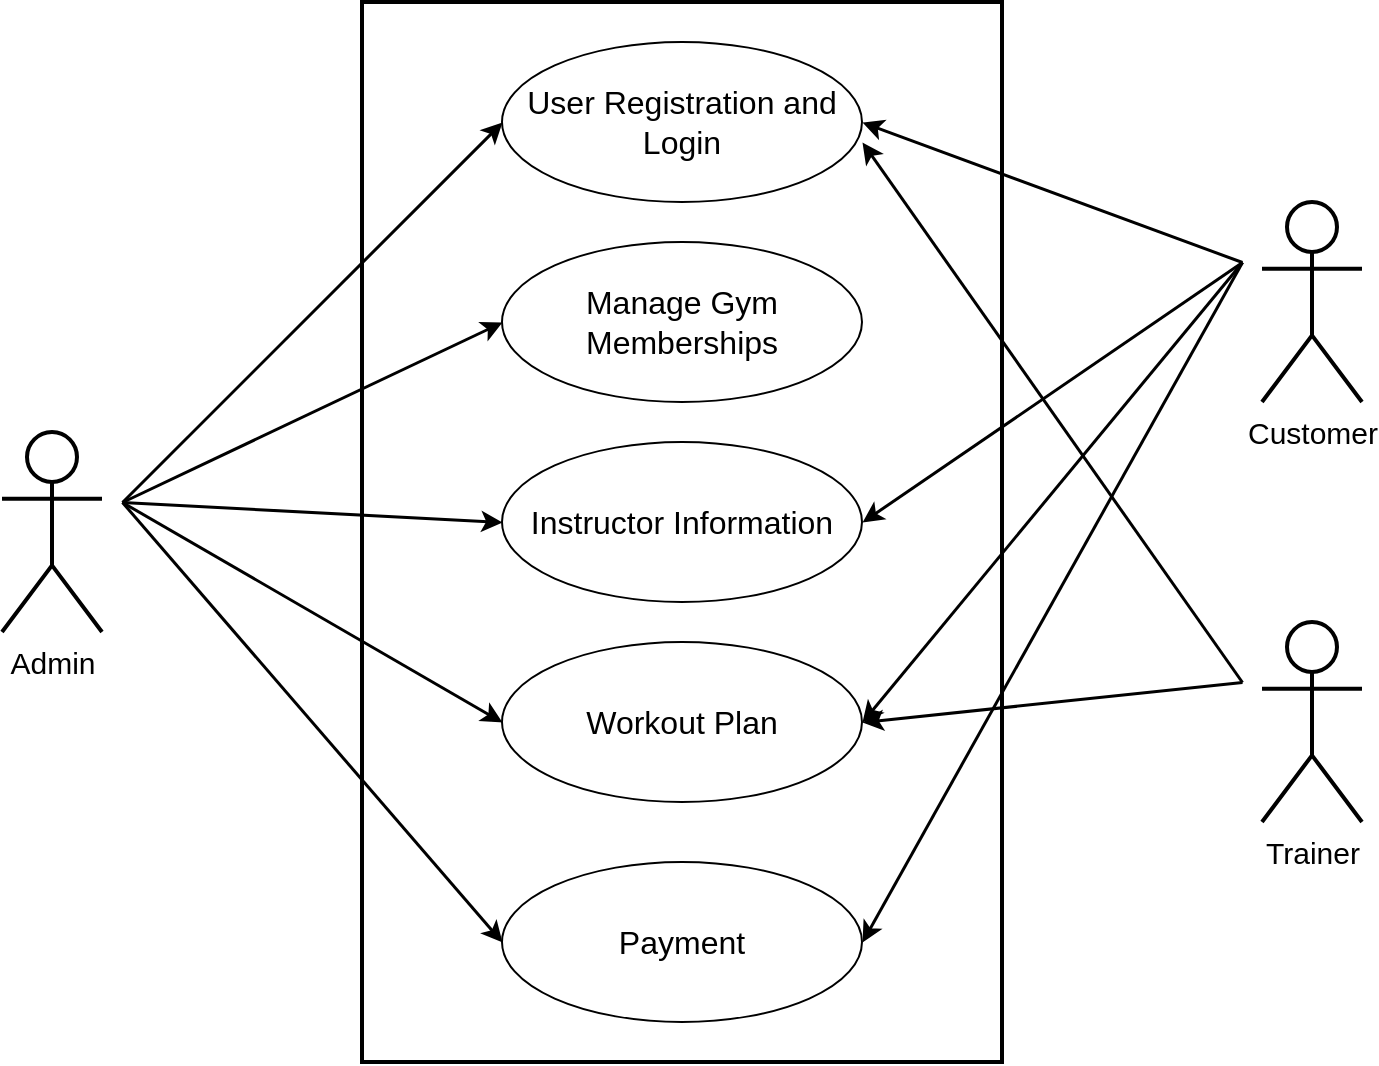 <mxfile version="21.0.2" type="device"><diagram name="Page-1" id="-RON6wynFtq1jpMtn2g8"><mxGraphModel dx="1444" dy="789" grid="1" gridSize="10" guides="1" tooltips="1" connect="1" arrows="1" fold="1" page="1" pageScale="1" pageWidth="850" pageHeight="1100" math="0" shadow="0"><root><mxCell id="0"/><mxCell id="1" parent="0"/><mxCell id="szQLZ8SNTvhuaG004qMh-1" value="" style="rounded=0;whiteSpace=wrap;html=1;strokeWidth=2;" vertex="1" parent="1"><mxGeometry x="280" y="200" width="320" height="530" as="geometry"/></mxCell><mxCell id="szQLZ8SNTvhuaG004qMh-3" value="&lt;font style=&quot;font-size: 15px;&quot;&gt;Admin&lt;/font&gt;" style="shape=umlActor;verticalLabelPosition=bottom;verticalAlign=top;html=1;outlineConnect=0;strokeWidth=2;" vertex="1" parent="1"><mxGeometry x="100" y="415" width="50" height="100" as="geometry"/></mxCell><mxCell id="szQLZ8SNTvhuaG004qMh-5" value="&lt;font style=&quot;font-size: 16px;&quot;&gt;User Registration and Login&lt;/font&gt;" style="ellipse;whiteSpace=wrap;html=1;" vertex="1" parent="1"><mxGeometry x="350" y="220" width="180" height="80" as="geometry"/></mxCell><mxCell id="szQLZ8SNTvhuaG004qMh-6" value="&lt;font style=&quot;font-size: 16px;&quot;&gt;Manage Gym Memberships&lt;/font&gt;" style="ellipse;whiteSpace=wrap;html=1;" vertex="1" parent="1"><mxGeometry x="350" y="320" width="180" height="80" as="geometry"/></mxCell><mxCell id="szQLZ8SNTvhuaG004qMh-7" value="&lt;font style=&quot;font-size: 16px;&quot;&gt;Workout Plan&lt;/font&gt;" style="ellipse;whiteSpace=wrap;html=1;" vertex="1" parent="1"><mxGeometry x="350" y="520" width="180" height="80" as="geometry"/></mxCell><mxCell id="szQLZ8SNTvhuaG004qMh-8" value="&lt;font style=&quot;font-size: 16px;&quot;&gt;Instructor Information&lt;/font&gt;" style="ellipse;whiteSpace=wrap;html=1;" vertex="1" parent="1"><mxGeometry x="350" y="420" width="180" height="80" as="geometry"/></mxCell><mxCell id="szQLZ8SNTvhuaG004qMh-9" value="&lt;font style=&quot;font-size: 16px;&quot;&gt;Payment&lt;/font&gt;" style="ellipse;whiteSpace=wrap;html=1;" vertex="1" parent="1"><mxGeometry x="350" y="630" width="180" height="80" as="geometry"/></mxCell><mxCell id="szQLZ8SNTvhuaG004qMh-11" value="&lt;span style=&quot;font-size: 15px;&quot;&gt;Customer&lt;/span&gt;" style="shape=umlActor;verticalLabelPosition=bottom;verticalAlign=top;html=1;outlineConnect=0;strokeWidth=2;" vertex="1" parent="1"><mxGeometry x="730" y="300" width="50" height="100" as="geometry"/></mxCell><mxCell id="szQLZ8SNTvhuaG004qMh-12" value="&lt;font style=&quot;font-size: 15px;&quot;&gt;Trainer&lt;/font&gt;" style="shape=umlActor;verticalLabelPosition=bottom;verticalAlign=top;html=1;outlineConnect=0;strokeWidth=2;" vertex="1" parent="1"><mxGeometry x="730" y="510" width="50" height="100" as="geometry"/></mxCell><mxCell id="szQLZ8SNTvhuaG004qMh-19" value="" style="endArrow=classic;html=1;rounded=0;entryX=0;entryY=0.5;entryDx=0;entryDy=0;strokeWidth=1.5;" edge="1" parent="1" target="szQLZ8SNTvhuaG004qMh-5"><mxGeometry width="50" height="50" relative="1" as="geometry"><mxPoint x="160" y="450" as="sourcePoint"/><mxPoint x="430" y="450" as="targetPoint"/></mxGeometry></mxCell><mxCell id="szQLZ8SNTvhuaG004qMh-20" value="" style="endArrow=classic;html=1;rounded=0;entryX=0;entryY=0.5;entryDx=0;entryDy=0;strokeWidth=1.5;" edge="1" parent="1" target="szQLZ8SNTvhuaG004qMh-6"><mxGeometry width="50" height="50" relative="1" as="geometry"><mxPoint x="160" y="450" as="sourcePoint"/><mxPoint x="360" y="270" as="targetPoint"/></mxGeometry></mxCell><mxCell id="szQLZ8SNTvhuaG004qMh-21" value="" style="endArrow=classic;html=1;rounded=0;entryX=0;entryY=0.5;entryDx=0;entryDy=0;strokeWidth=1.5;" edge="1" parent="1" target="szQLZ8SNTvhuaG004qMh-8"><mxGeometry width="50" height="50" relative="1" as="geometry"><mxPoint x="160" y="450" as="sourcePoint"/><mxPoint x="340" y="465" as="targetPoint"/></mxGeometry></mxCell><mxCell id="szQLZ8SNTvhuaG004qMh-22" value="" style="endArrow=classic;html=1;rounded=0;entryX=0;entryY=0.5;entryDx=0;entryDy=0;strokeWidth=1.5;" edge="1" parent="1" target="szQLZ8SNTvhuaG004qMh-7"><mxGeometry width="50" height="50" relative="1" as="geometry"><mxPoint x="160" y="450" as="sourcePoint"/><mxPoint x="330" y="540" as="targetPoint"/></mxGeometry></mxCell><mxCell id="szQLZ8SNTvhuaG004qMh-23" value="" style="endArrow=classic;html=1;rounded=0;entryX=0;entryY=0.5;entryDx=0;entryDy=0;strokeWidth=1.5;" edge="1" parent="1" target="szQLZ8SNTvhuaG004qMh-9"><mxGeometry width="50" height="50" relative="1" as="geometry"><mxPoint x="160" y="450" as="sourcePoint"/><mxPoint x="360" y="570" as="targetPoint"/></mxGeometry></mxCell><mxCell id="szQLZ8SNTvhuaG004qMh-25" value="" style="endArrow=classic;html=1;rounded=0;entryX=1;entryY=0.625;entryDx=0;entryDy=0;strokeWidth=1.5;entryPerimeter=0;" edge="1" parent="1" target="szQLZ8SNTvhuaG004qMh-5"><mxGeometry width="50" height="50" relative="1" as="geometry"><mxPoint x="720" y="540" as="sourcePoint"/><mxPoint x="360" y="270" as="targetPoint"/></mxGeometry></mxCell><mxCell id="szQLZ8SNTvhuaG004qMh-26" value="" style="endArrow=classic;html=1;rounded=0;entryX=1;entryY=0.5;entryDx=0;entryDy=0;strokeWidth=1.5;" edge="1" parent="1" target="szQLZ8SNTvhuaG004qMh-5"><mxGeometry width="50" height="50" relative="1" as="geometry"><mxPoint x="720" y="330" as="sourcePoint"/><mxPoint x="370" y="280" as="targetPoint"/></mxGeometry></mxCell><mxCell id="szQLZ8SNTvhuaG004qMh-28" value="" style="endArrow=classic;html=1;rounded=0;entryX=1;entryY=0.5;entryDx=0;entryDy=0;strokeWidth=1.5;" edge="1" parent="1" target="szQLZ8SNTvhuaG004qMh-8"><mxGeometry width="50" height="50" relative="1" as="geometry"><mxPoint x="720" y="330" as="sourcePoint"/><mxPoint x="540" y="270" as="targetPoint"/></mxGeometry></mxCell><mxCell id="szQLZ8SNTvhuaG004qMh-29" value="" style="endArrow=classic;html=1;rounded=0;entryX=1;entryY=0.5;entryDx=0;entryDy=0;strokeWidth=1.5;" edge="1" parent="1" target="szQLZ8SNTvhuaG004qMh-9"><mxGeometry width="50" height="50" relative="1" as="geometry"><mxPoint x="720" y="330" as="sourcePoint"/><mxPoint x="540" y="470" as="targetPoint"/></mxGeometry></mxCell><mxCell id="szQLZ8SNTvhuaG004qMh-31" value="" style="endArrow=classic;html=1;rounded=0;strokeWidth=1.5;entryX=1;entryY=0.5;entryDx=0;entryDy=0;" edge="1" parent="1" target="szQLZ8SNTvhuaG004qMh-7"><mxGeometry width="50" height="50" relative="1" as="geometry"><mxPoint x="720" y="540" as="sourcePoint"/><mxPoint x="540" y="680" as="targetPoint"/></mxGeometry></mxCell><mxCell id="szQLZ8SNTvhuaG004qMh-32" value="" style="endArrow=classic;html=1;rounded=0;entryX=1;entryY=0.5;entryDx=0;entryDy=0;strokeWidth=1.5;" edge="1" parent="1" target="szQLZ8SNTvhuaG004qMh-7"><mxGeometry width="50" height="50" relative="1" as="geometry"><mxPoint x="720" y="330" as="sourcePoint"/><mxPoint x="540" y="470" as="targetPoint"/></mxGeometry></mxCell></root></mxGraphModel></diagram></mxfile>